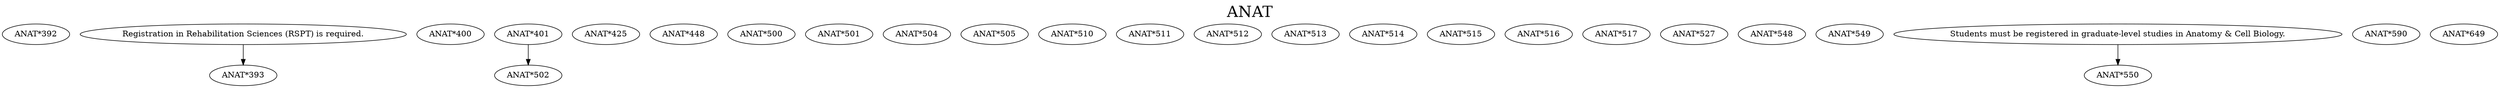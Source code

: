 digraph ANAT {
labelloc = "t";
label = "ANAT"
fontsize = 27;
"ANAT*392"
"Registration in Rehabilitation Sciences (RSPT) is required." -> "ANAT*393" [style=solid]
"ANAT*400"
"ANAT*401"
"ANAT*425"
"ANAT*448"
"ANAT*500"
"ANAT*501"
"ANAT*401" -> "ANAT*502" [style=solid]
"ANAT*504"
"ANAT*505"
"ANAT*510"
"ANAT*511"
"ANAT*512"
"ANAT*513"
"ANAT*514"
"ANAT*515"
"ANAT*516"
"ANAT*517"
"ANAT*527"
"ANAT*548"
"ANAT*549"
"Students must be registered in graduate-level studies in Anatomy &amp; Cell Biology." -> "ANAT*550" [style=solid]
"ANAT*590"
"ANAT*649"
}
